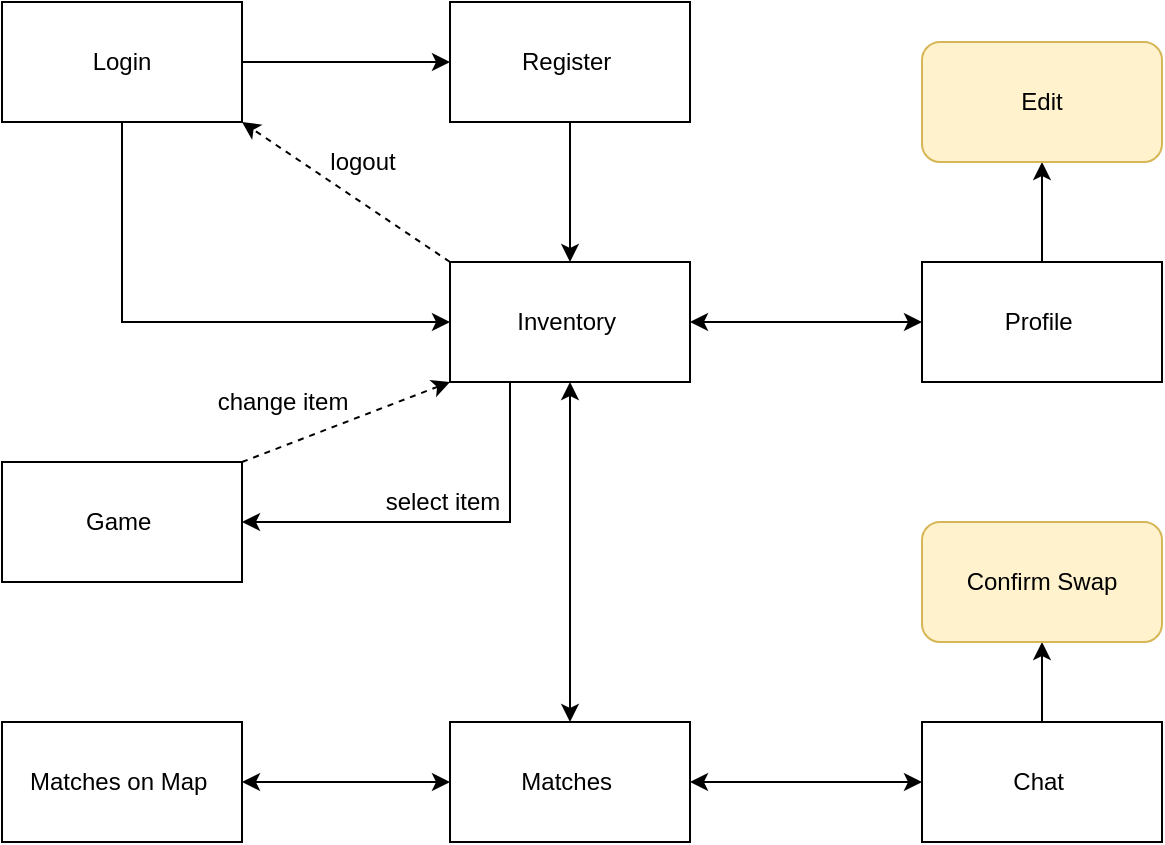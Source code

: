 <mxfile version="14.4.9" type="device"><diagram id="z5VDybUHjEvdH-sqCFbK" name="Page-1"><mxGraphModel dx="1002" dy="683" grid="1" gridSize="10" guides="1" tooltips="1" connect="1" arrows="1" fold="1" page="1" pageScale="1" pageWidth="827" pageHeight="1169" math="0" shadow="0"><root><mxCell id="0"/><mxCell id="1" parent="0"/><mxCell id="7tgquzSI0ITTmpccSCtE-10" style="edgeStyle=orthogonalEdgeStyle;rounded=0;orthogonalLoop=1;jettySize=auto;html=1;exitX=1;exitY=0.5;exitDx=0;exitDy=0;entryX=0;entryY=0.5;entryDx=0;entryDy=0;" edge="1" parent="1" source="7tgquzSI0ITTmpccSCtE-1" target="7tgquzSI0ITTmpccSCtE-2"><mxGeometry relative="1" as="geometry"/></mxCell><mxCell id="7tgquzSI0ITTmpccSCtE-12" style="edgeStyle=orthogonalEdgeStyle;rounded=0;orthogonalLoop=1;jettySize=auto;html=1;exitX=0.5;exitY=1;exitDx=0;exitDy=0;entryX=0;entryY=0.5;entryDx=0;entryDy=0;" edge="1" parent="1" source="7tgquzSI0ITTmpccSCtE-1" target="7tgquzSI0ITTmpccSCtE-3"><mxGeometry relative="1" as="geometry"/></mxCell><mxCell id="7tgquzSI0ITTmpccSCtE-1" value="Login" style="rounded=0;whiteSpace=wrap;html=1;" vertex="1" parent="1"><mxGeometry x="190" y="120" width="120" height="60" as="geometry"/></mxCell><mxCell id="7tgquzSI0ITTmpccSCtE-11" style="edgeStyle=orthogonalEdgeStyle;rounded=0;orthogonalLoop=1;jettySize=auto;html=1;exitX=0.5;exitY=1;exitDx=0;exitDy=0;entryX=0.5;entryY=0;entryDx=0;entryDy=0;" edge="1" parent="1" source="7tgquzSI0ITTmpccSCtE-2" target="7tgquzSI0ITTmpccSCtE-3"><mxGeometry relative="1" as="geometry"/></mxCell><mxCell id="7tgquzSI0ITTmpccSCtE-2" value="Register&amp;nbsp;" style="rounded=0;whiteSpace=wrap;html=1;" vertex="1" parent="1"><mxGeometry x="414" y="120" width="120" height="60" as="geometry"/></mxCell><mxCell id="7tgquzSI0ITTmpccSCtE-18" style="edgeStyle=orthogonalEdgeStyle;rounded=0;orthogonalLoop=1;jettySize=auto;html=1;exitX=0.25;exitY=1;exitDx=0;exitDy=0;entryX=1;entryY=0.5;entryDx=0;entryDy=0;" edge="1" parent="1" source="7tgquzSI0ITTmpccSCtE-3" target="7tgquzSI0ITTmpccSCtE-5"><mxGeometry relative="1" as="geometry"/></mxCell><mxCell id="7tgquzSI0ITTmpccSCtE-3" value="Inventory&amp;nbsp;" style="rounded=0;whiteSpace=wrap;html=1;" vertex="1" parent="1"><mxGeometry x="414" y="250" width="120" height="60" as="geometry"/></mxCell><mxCell id="7tgquzSI0ITTmpccSCtE-34" style="edgeStyle=orthogonalEdgeStyle;rounded=0;orthogonalLoop=1;jettySize=auto;html=1;exitX=0.5;exitY=0;exitDx=0;exitDy=0;" edge="1" parent="1" source="7tgquzSI0ITTmpccSCtE-4"><mxGeometry relative="1" as="geometry"><mxPoint x="710" y="200" as="targetPoint"/></mxGeometry></mxCell><mxCell id="7tgquzSI0ITTmpccSCtE-4" value="Profile&amp;nbsp;" style="rounded=0;whiteSpace=wrap;html=1;" vertex="1" parent="1"><mxGeometry x="650" y="250" width="120" height="60" as="geometry"/></mxCell><mxCell id="7tgquzSI0ITTmpccSCtE-5" value="Game&amp;nbsp;" style="rounded=0;whiteSpace=wrap;html=1;" vertex="1" parent="1"><mxGeometry x="190" y="350" width="120" height="60" as="geometry"/></mxCell><mxCell id="7tgquzSI0ITTmpccSCtE-6" value="Matches on Map&amp;nbsp;" style="rounded=0;whiteSpace=wrap;html=1;" vertex="1" parent="1"><mxGeometry x="190" y="480" width="120" height="60" as="geometry"/></mxCell><mxCell id="7tgquzSI0ITTmpccSCtE-7" value="Matches&amp;nbsp;" style="rounded=0;whiteSpace=wrap;html=1;" vertex="1" parent="1"><mxGeometry x="414" y="480" width="120" height="60" as="geometry"/></mxCell><mxCell id="7tgquzSI0ITTmpccSCtE-33" style="edgeStyle=orthogonalEdgeStyle;rounded=0;orthogonalLoop=1;jettySize=auto;html=1;exitX=0.5;exitY=0;exitDx=0;exitDy=0;" edge="1" parent="1" source="7tgquzSI0ITTmpccSCtE-8" target="7tgquzSI0ITTmpccSCtE-32"><mxGeometry relative="1" as="geometry"/></mxCell><mxCell id="7tgquzSI0ITTmpccSCtE-8" value="Chat&amp;nbsp;" style="rounded=0;whiteSpace=wrap;html=1;" vertex="1" parent="1"><mxGeometry x="650" y="480" width="120" height="60" as="geometry"/></mxCell><mxCell id="7tgquzSI0ITTmpccSCtE-27" value="" style="html=1;labelBackgroundColor=#ffffff;startArrow=none;startFill=0;startSize=6;endArrow=classic;endFill=1;endSize=6;jettySize=auto;orthogonalLoop=1;strokeWidth=1;dashed=1;fontSize=14;entryX=0;entryY=1;entryDx=0;entryDy=0;" edge="1" parent="1" target="7tgquzSI0ITTmpccSCtE-3"><mxGeometry width="60" height="60" relative="1" as="geometry"><mxPoint x="310" y="350" as="sourcePoint"/><mxPoint x="370" y="290" as="targetPoint"/></mxGeometry></mxCell><mxCell id="7tgquzSI0ITTmpccSCtE-28" value="" style="html=1;labelBackgroundColor=#ffffff;startArrow=none;startFill=0;startSize=6;endArrow=classic;endFill=1;endSize=6;jettySize=auto;orthogonalLoop=1;strokeWidth=1;dashed=1;fontSize=14;entryX=1;entryY=1;entryDx=0;entryDy=0;" edge="1" parent="1" target="7tgquzSI0ITTmpccSCtE-1"><mxGeometry width="60" height="60" relative="1" as="geometry"><mxPoint x="414" y="250" as="sourcePoint"/><mxPoint x="474" y="190" as="targetPoint"/></mxGeometry></mxCell><mxCell id="7tgquzSI0ITTmpccSCtE-29" value="logout" style="text;html=1;align=center;verticalAlign=middle;resizable=0;points=[];autosize=1;" vertex="1" parent="1"><mxGeometry x="345" y="190" width="50" height="20" as="geometry"/></mxCell><mxCell id="7tgquzSI0ITTmpccSCtE-30" value="change item" style="text;html=1;align=center;verticalAlign=middle;resizable=0;points=[];autosize=1;" vertex="1" parent="1"><mxGeometry x="290" y="310" width="80" height="20" as="geometry"/></mxCell><mxCell id="7tgquzSI0ITTmpccSCtE-31" value="select item" style="text;html=1;align=center;verticalAlign=middle;resizable=0;points=[];autosize=1;" vertex="1" parent="1"><mxGeometry x="375" y="360" width="70" height="20" as="geometry"/></mxCell><mxCell id="7tgquzSI0ITTmpccSCtE-32" value="Confirm Swap" style="rounded=1;whiteSpace=wrap;html=1;fillColor=#fff2cc;strokeColor=#d6b656;" vertex="1" parent="1"><mxGeometry x="650" y="380" width="120" height="60" as="geometry"/></mxCell><mxCell id="7tgquzSI0ITTmpccSCtE-36" value="Edit" style="rounded=1;whiteSpace=wrap;html=1;fillColor=#fff2cc;strokeColor=#d6b656;" vertex="1" parent="1"><mxGeometry x="650" y="140" width="120" height="60" as="geometry"/></mxCell><mxCell id="7tgquzSI0ITTmpccSCtE-37" value="" style="endArrow=classic;startArrow=classic;html=1;entryX=0;entryY=0.5;entryDx=0;entryDy=0;exitX=1;exitY=0.5;exitDx=0;exitDy=0;" edge="1" parent="1" source="7tgquzSI0ITTmpccSCtE-7" target="7tgquzSI0ITTmpccSCtE-8"><mxGeometry width="50" height="50" relative="1" as="geometry"><mxPoint x="540" y="510" as="sourcePoint"/><mxPoint x="590" y="460" as="targetPoint"/></mxGeometry></mxCell><mxCell id="7tgquzSI0ITTmpccSCtE-38" value="" style="endArrow=classic;startArrow=classic;html=1;entryX=0;entryY=0.5;entryDx=0;entryDy=0;exitX=1;exitY=0.5;exitDx=0;exitDy=0;" edge="1" parent="1" source="7tgquzSI0ITTmpccSCtE-6" target="7tgquzSI0ITTmpccSCtE-7"><mxGeometry width="50" height="50" relative="1" as="geometry"><mxPoint x="298" y="629.5" as="sourcePoint"/><mxPoint x="414" y="629.5" as="targetPoint"/><Array as="points"/></mxGeometry></mxCell><mxCell id="7tgquzSI0ITTmpccSCtE-39" value="" style="endArrow=classic;startArrow=classic;html=1;exitX=0.5;exitY=0;exitDx=0;exitDy=0;entryX=0.5;entryY=1;entryDx=0;entryDy=0;" edge="1" parent="1" source="7tgquzSI0ITTmpccSCtE-7" target="7tgquzSI0ITTmpccSCtE-3"><mxGeometry width="50" height="50" relative="1" as="geometry"><mxPoint x="420" y="360" as="sourcePoint"/><mxPoint x="470" y="310" as="targetPoint"/><Array as="points"/></mxGeometry></mxCell><mxCell id="7tgquzSI0ITTmpccSCtE-40" value="" style="endArrow=classic;startArrow=classic;html=1;entryX=0;entryY=0.5;entryDx=0;entryDy=0;exitX=1;exitY=0.5;exitDx=0;exitDy=0;" edge="1" parent="1" source="7tgquzSI0ITTmpccSCtE-3" target="7tgquzSI0ITTmpccSCtE-4"><mxGeometry width="50" height="50" relative="1" as="geometry"><mxPoint x="540" y="290" as="sourcePoint"/><mxPoint x="590" y="240" as="targetPoint"/></mxGeometry></mxCell></root></mxGraphModel></diagram></mxfile>